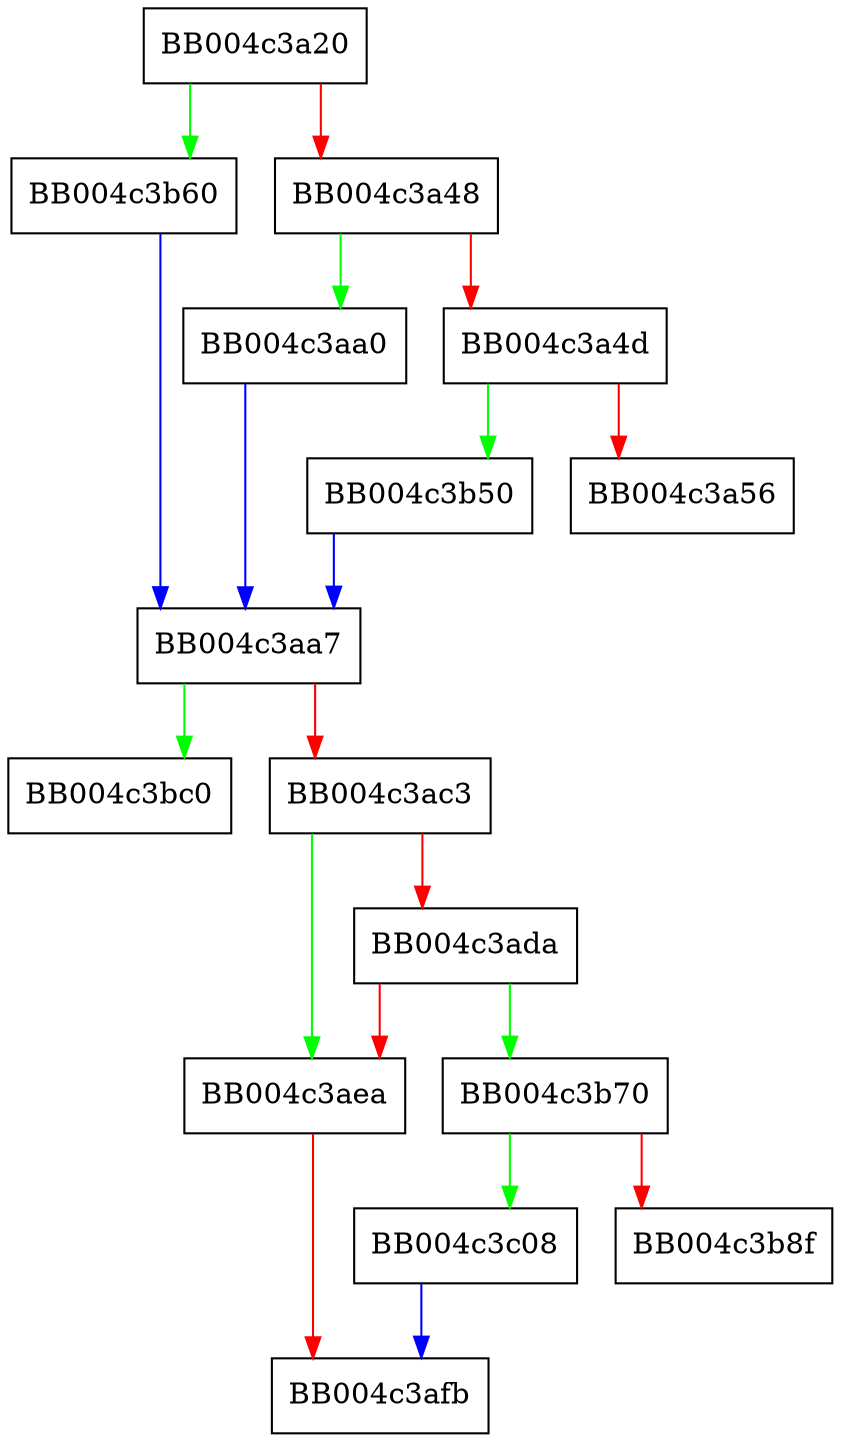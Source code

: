 digraph ossl_quic_hdr_protector_init {
  node [shape="box"];
  graph [splines=ortho];
  BB004c3a20 -> BB004c3b60 [color="green"];
  BB004c3a20 -> BB004c3a48 [color="red"];
  BB004c3a48 -> BB004c3aa0 [color="green"];
  BB004c3a48 -> BB004c3a4d [color="red"];
  BB004c3a4d -> BB004c3b50 [color="green"];
  BB004c3a4d -> BB004c3a56 [color="red"];
  BB004c3aa0 -> BB004c3aa7 [color="blue"];
  BB004c3aa7 -> BB004c3bc0 [color="green"];
  BB004c3aa7 -> BB004c3ac3 [color="red"];
  BB004c3ac3 -> BB004c3aea [color="green"];
  BB004c3ac3 -> BB004c3ada [color="red"];
  BB004c3ada -> BB004c3b70 [color="green"];
  BB004c3ada -> BB004c3aea [color="red"];
  BB004c3aea -> BB004c3afb [color="red"];
  BB004c3b50 -> BB004c3aa7 [color="blue"];
  BB004c3b60 -> BB004c3aa7 [color="blue"];
  BB004c3b70 -> BB004c3c08 [color="green"];
  BB004c3b70 -> BB004c3b8f [color="red"];
  BB004c3c08 -> BB004c3afb [color="blue"];
}